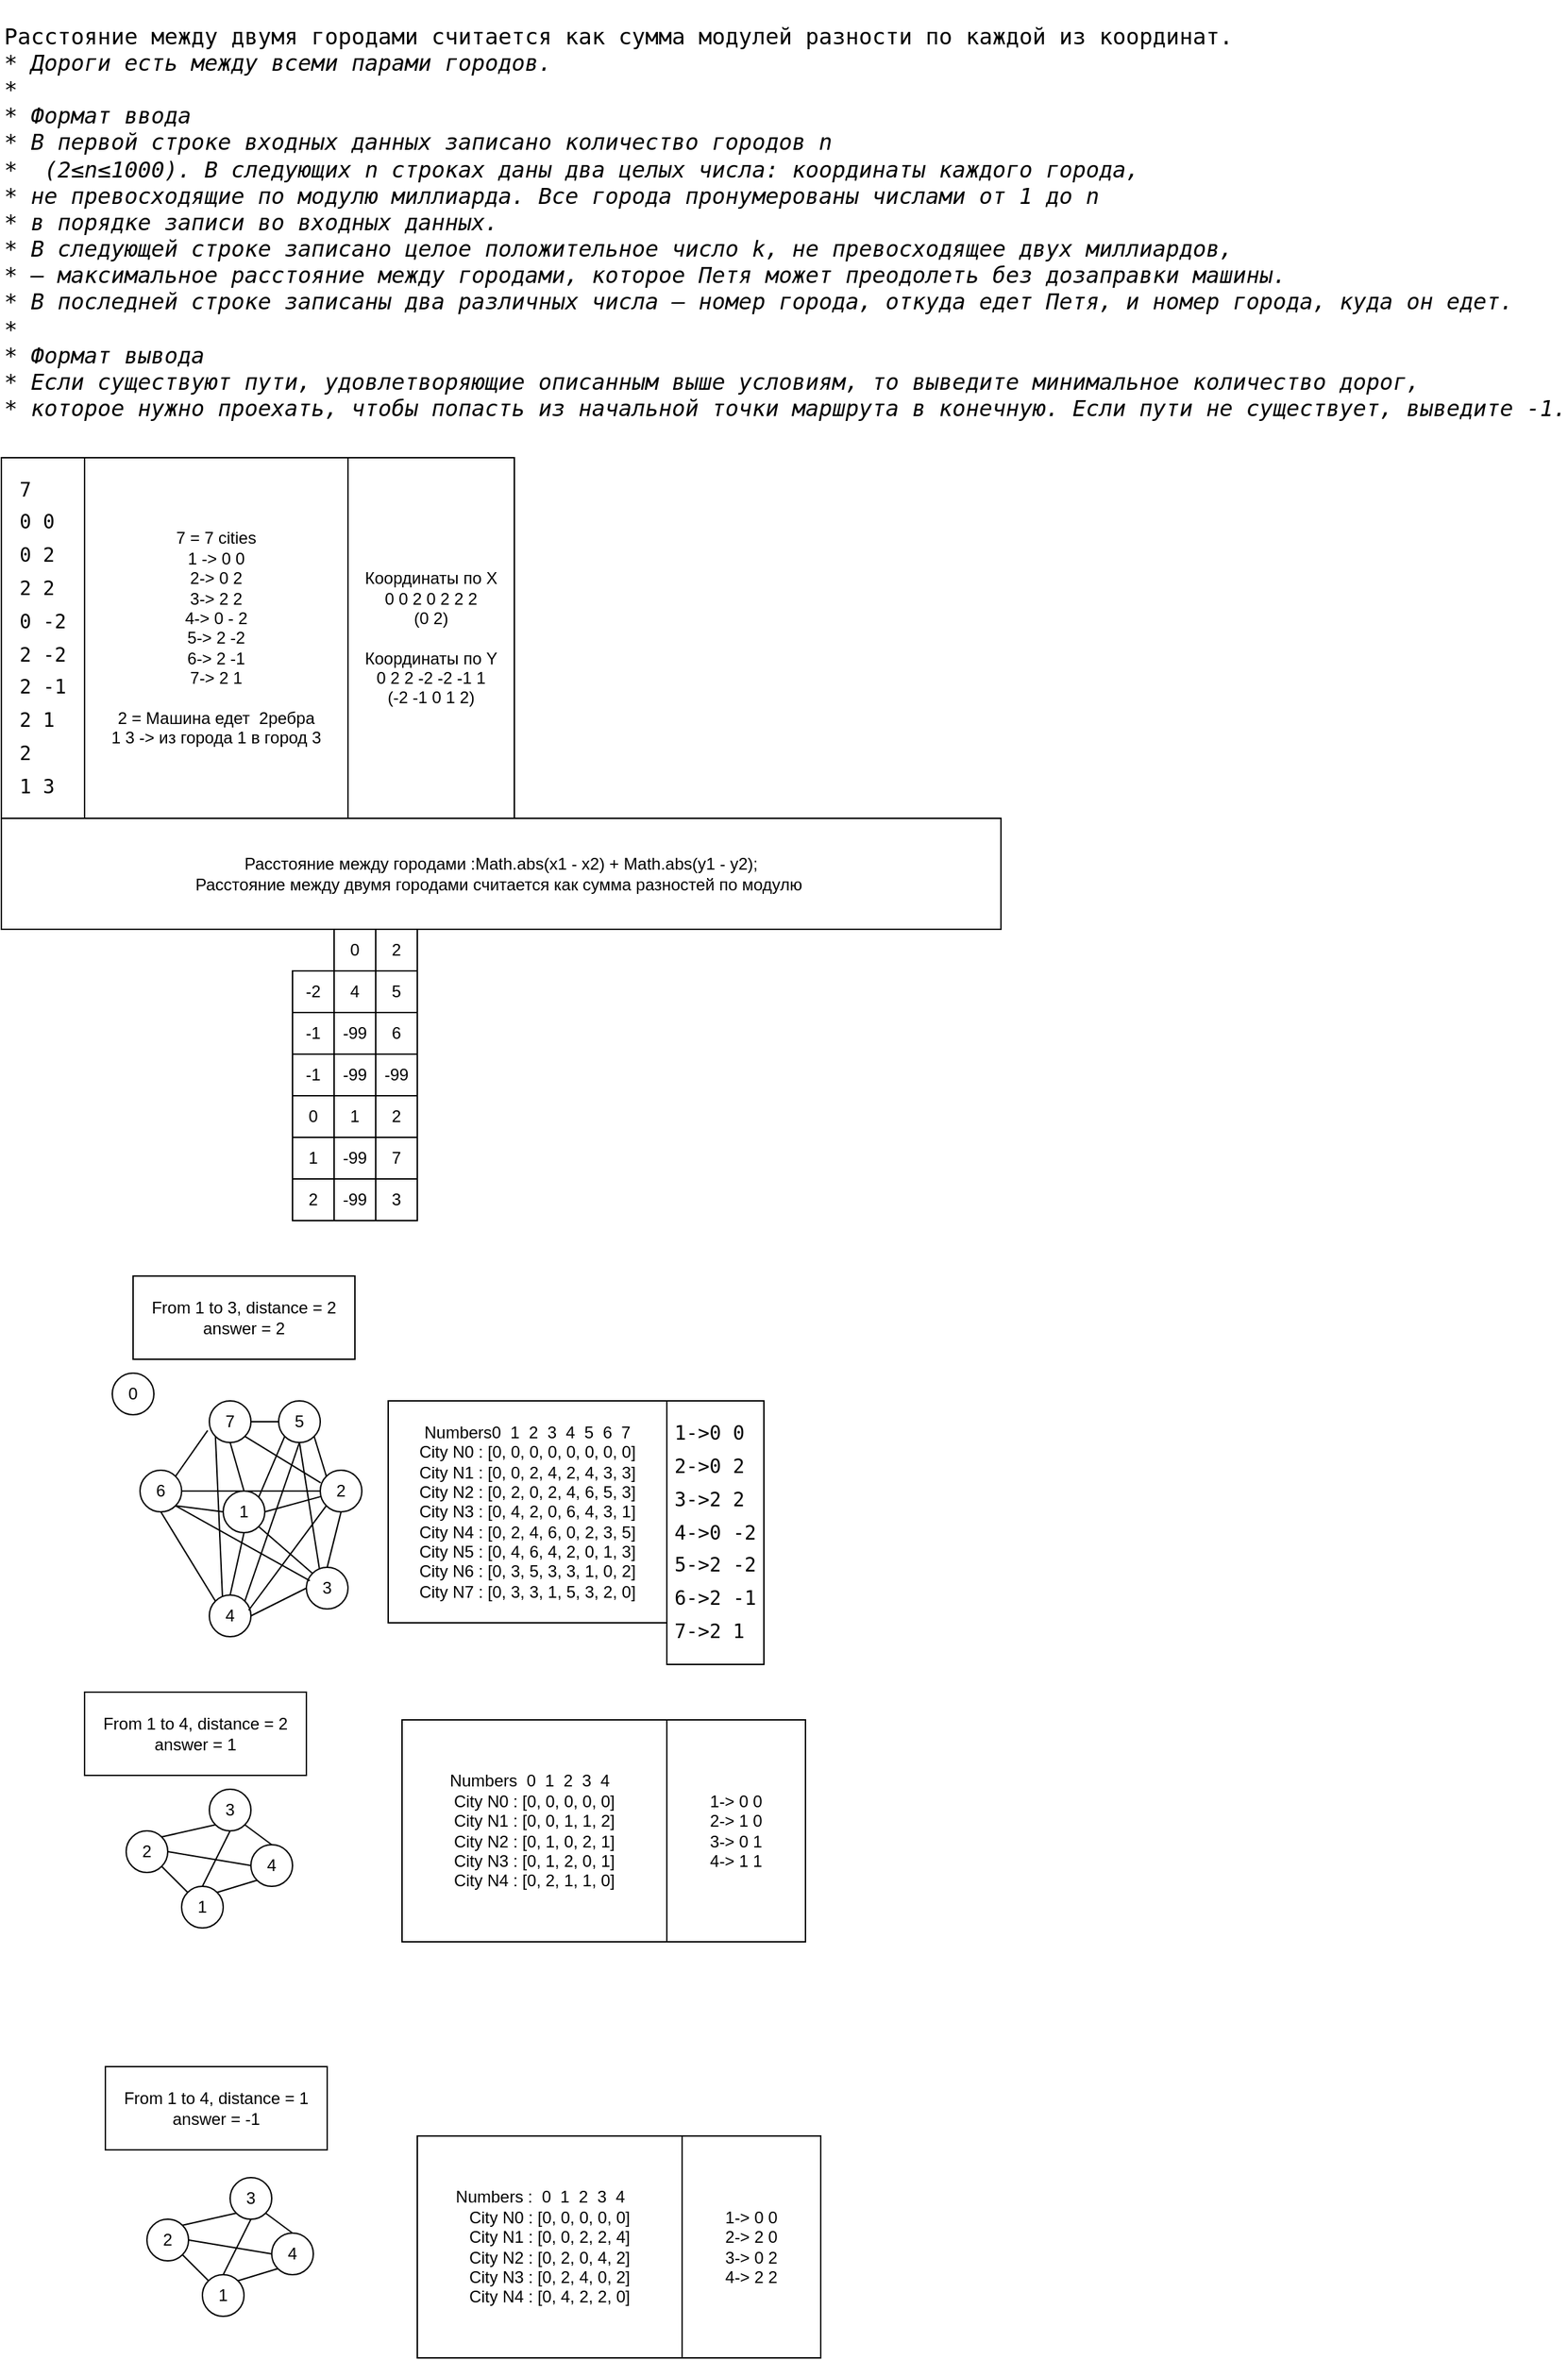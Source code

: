 <mxfile version="23.1.7" type="google">
  <diagram name="Страница — 1" id="0Kd2OWjKOKUlCLltMhp7">
    <mxGraphModel grid="1" page="1" gridSize="10" guides="1" tooltips="1" connect="1" arrows="1" fold="1" pageScale="1" pageWidth="827" pageHeight="1169" math="0" shadow="0">
      <root>
        <mxCell id="0" />
        <mxCell id="1" parent="0" />
        <mxCell id="Xg8EwCqYOZECqKLcWaMW-1" value="&lt;pre style=&quot;margin-top: 4px; margin-bottom: 4px; font-size: 14px; padding: 0px; line-height: 1.7em; overflow-x: auto; max-width: 290px; text-align: left; background-color: rgb(255, 255, 255);&quot;&gt;7&lt;br/&gt;0 0&lt;br/&gt;0 2&lt;br/&gt;2 2&lt;br/&gt;0 -2&lt;br/&gt;2 -2&lt;br/&gt;2 -1&lt;br/&gt;2 1&lt;br/&gt;2&lt;br/&gt;1 3&lt;/pre&gt;" style="rounded=0;whiteSpace=wrap;html=1;" vertex="1" parent="1">
          <mxGeometry x="40" y="70" width="60" height="260" as="geometry" />
        </mxCell>
        <mxCell id="Xg8EwCqYOZECqKLcWaMW-2" value="7 = 7 cities&lt;br&gt;1 -&amp;gt; 0 0&lt;br&gt;2-&amp;gt; 0 2&lt;br&gt;3-&amp;gt; 2 2&lt;br&gt;4-&amp;gt; 0 - 2&lt;br&gt;5-&amp;gt; 2 -2&lt;br&gt;6-&amp;gt; 2 -1&lt;br&gt;7-&amp;gt; 2 1&lt;br&gt;&lt;br&gt;2 = Машина едет&amp;nbsp; 2ребра&lt;br&gt;1 3 -&amp;gt; из города 1 в город 3" style="rounded=0;whiteSpace=wrap;html=1;" vertex="1" parent="1">
          <mxGeometry x="100" y="70" width="190" height="260" as="geometry" />
        </mxCell>
        <mxCell id="Xg8EwCqYOZECqKLcWaMW-3" value="Координаты по Х&lt;br&gt;0 0 2 0 2 2 2&lt;br&gt;(0 2)&lt;br&gt;&lt;br&gt;Координаты по Y&lt;br style=&quot;border-color: var(--border-color);&quot;&gt;0 2 2 -2 -2 -1 1&lt;br&gt;(-2 -1 0 1 2)" style="rounded=0;whiteSpace=wrap;html=1;" vertex="1" parent="1">
          <mxGeometry x="290" y="70" width="120" height="260" as="geometry" />
        </mxCell>
        <mxCell id="Xg8EwCqYOZECqKLcWaMW-5" value="-2" style="whiteSpace=wrap;html=1;aspect=fixed;" vertex="1" parent="1">
          <mxGeometry x="250" y="440" width="30" height="30" as="geometry" />
        </mxCell>
        <mxCell id="Xg8EwCqYOZECqKLcWaMW-6" value="-1" style="whiteSpace=wrap;html=1;aspect=fixed;" vertex="1" parent="1">
          <mxGeometry x="250" y="470" width="30" height="30" as="geometry" />
        </mxCell>
        <mxCell id="Xg8EwCqYOZECqKLcWaMW-7" value="-1" style="whiteSpace=wrap;html=1;aspect=fixed;" vertex="1" parent="1">
          <mxGeometry x="250" y="500" width="30" height="30" as="geometry" />
        </mxCell>
        <mxCell id="Xg8EwCqYOZECqKLcWaMW-8" value="0" style="whiteSpace=wrap;html=1;aspect=fixed;" vertex="1" parent="1">
          <mxGeometry x="250" y="530" width="30" height="30" as="geometry" />
        </mxCell>
        <mxCell id="Xg8EwCqYOZECqKLcWaMW-9" value="1" style="whiteSpace=wrap;html=1;aspect=fixed;" vertex="1" parent="1">
          <mxGeometry x="250" y="560" width="30" height="30" as="geometry" />
        </mxCell>
        <mxCell id="Xg8EwCqYOZECqKLcWaMW-10" value="2" style="whiteSpace=wrap;html=1;aspect=fixed;" vertex="1" parent="1">
          <mxGeometry x="250" y="590" width="30" height="30" as="geometry" />
        </mxCell>
        <mxCell id="Xg8EwCqYOZECqKLcWaMW-11" value="0" style="whiteSpace=wrap;html=1;aspect=fixed;" vertex="1" parent="1">
          <mxGeometry x="280" y="410" width="30" height="30" as="geometry" />
        </mxCell>
        <mxCell id="Xg8EwCqYOZECqKLcWaMW-12" value="2" style="whiteSpace=wrap;html=1;aspect=fixed;" vertex="1" parent="1">
          <mxGeometry x="310" y="410" width="30" height="30" as="geometry" />
        </mxCell>
        <mxCell id="Xg8EwCqYOZECqKLcWaMW-16" value="1" style="whiteSpace=wrap;html=1;aspect=fixed;" vertex="1" parent="1">
          <mxGeometry x="280" y="530" width="30" height="30" as="geometry" />
        </mxCell>
        <mxCell id="Xg8EwCqYOZECqKLcWaMW-17" value="2" style="whiteSpace=wrap;html=1;aspect=fixed;" vertex="1" parent="1">
          <mxGeometry x="310" y="530" width="30" height="30" as="geometry" />
        </mxCell>
        <mxCell id="Xg8EwCqYOZECqKLcWaMW-18" value="3" style="whiteSpace=wrap;html=1;aspect=fixed;" vertex="1" parent="1">
          <mxGeometry x="310" y="590" width="30" height="30" as="geometry" />
        </mxCell>
        <mxCell id="Xg8EwCqYOZECqKLcWaMW-19" value="4" style="whiteSpace=wrap;html=1;aspect=fixed;" vertex="1" parent="1">
          <mxGeometry x="280" y="440" width="30" height="30" as="geometry" />
        </mxCell>
        <mxCell id="Xg8EwCqYOZECqKLcWaMW-20" value="5" style="whiteSpace=wrap;html=1;aspect=fixed;" vertex="1" parent="1">
          <mxGeometry x="310" y="440" width="30" height="30" as="geometry" />
        </mxCell>
        <mxCell id="Xg8EwCqYOZECqKLcWaMW-21" value="6" style="whiteSpace=wrap;html=1;aspect=fixed;" vertex="1" parent="1">
          <mxGeometry x="310" y="470" width="30" height="30" as="geometry" />
        </mxCell>
        <mxCell id="Xg8EwCqYOZECqKLcWaMW-22" value="7" style="whiteSpace=wrap;html=1;aspect=fixed;" vertex="1" parent="1">
          <mxGeometry x="310" y="560" width="30" height="30" as="geometry" />
        </mxCell>
        <mxCell id="Xg8EwCqYOZECqKLcWaMW-25" value="-99" style="whiteSpace=wrap;html=1;aspect=fixed;" vertex="1" parent="1">
          <mxGeometry x="280" y="470" width="30" height="30" as="geometry" />
        </mxCell>
        <mxCell id="Xg8EwCqYOZECqKLcWaMW-26" value="-99" style="whiteSpace=wrap;html=1;aspect=fixed;" vertex="1" parent="1">
          <mxGeometry x="280" y="500" width="30" height="30" as="geometry" />
        </mxCell>
        <mxCell id="Xg8EwCqYOZECqKLcWaMW-27" value="-99" style="whiteSpace=wrap;html=1;aspect=fixed;" vertex="1" parent="1">
          <mxGeometry x="310" y="500" width="30" height="30" as="geometry" />
        </mxCell>
        <mxCell id="Xg8EwCqYOZECqKLcWaMW-28" value="-99" style="whiteSpace=wrap;html=1;aspect=fixed;" vertex="1" parent="1">
          <mxGeometry x="280" y="560" width="30" height="30" as="geometry" />
        </mxCell>
        <mxCell id="Xg8EwCqYOZECqKLcWaMW-29" value="-99" style="whiteSpace=wrap;html=1;aspect=fixed;" vertex="1" parent="1">
          <mxGeometry x="280" y="590" width="30" height="30" as="geometry" />
        </mxCell>
        <mxCell id="1JwUPKaG4YSBeHuStWOh-8" value="Расстояние между городами :Math.abs(x1 - x2) + Math.abs(y1 - y2);&lt;br&gt;Расстояние между двумя городами считается как сумма разностей по модулю&amp;nbsp;" style="rounded=0;whiteSpace=wrap;html=1;" vertex="1" parent="1">
          <mxGeometry x="40" y="330" width="721" height="80" as="geometry" />
        </mxCell>
        <mxCell id="1JwUPKaG4YSBeHuStWOh-9" value="1" style="ellipse;whiteSpace=wrap;html=1;aspect=fixed;" vertex="1" parent="1">
          <mxGeometry x="200" y="815" width="30" height="30" as="geometry" />
        </mxCell>
        <mxCell id="1JwUPKaG4YSBeHuStWOh-10" value="2" style="ellipse;whiteSpace=wrap;html=1;aspect=fixed;" vertex="1" parent="1">
          <mxGeometry x="270" y="800" width="30" height="30" as="geometry" />
        </mxCell>
        <mxCell id="1JwUPKaG4YSBeHuStWOh-11" value="" style="endArrow=none;html=1;rounded=0;exitX=1;exitY=0.5;exitDx=0;exitDy=0;" edge="1" parent="1" source="1JwUPKaG4YSBeHuStWOh-9" target="1JwUPKaG4YSBeHuStWOh-10">
          <mxGeometry width="50" height="50" relative="1" as="geometry">
            <mxPoint x="250" y="920" as="sourcePoint" />
            <mxPoint x="300" y="870" as="targetPoint" />
          </mxGeometry>
        </mxCell>
        <mxCell id="1JwUPKaG4YSBeHuStWOh-12" value="0&lt;br&gt;" style="ellipse;whiteSpace=wrap;html=1;aspect=fixed;" vertex="1" parent="1">
          <mxGeometry x="120" y="730" width="30" height="30" as="geometry" />
        </mxCell>
        <mxCell id="1JwUPKaG4YSBeHuStWOh-13" value="3" style="ellipse;whiteSpace=wrap;html=1;aspect=fixed;" vertex="1" parent="1">
          <mxGeometry x="260" y="870" width="30" height="30" as="geometry" />
        </mxCell>
        <mxCell id="1JwUPKaG4YSBeHuStWOh-15" value="" style="endArrow=none;html=1;rounded=0;exitX=1;exitY=1;exitDx=0;exitDy=0;entryX=0;entryY=0;entryDx=0;entryDy=0;" edge="1" parent="1" source="1JwUPKaG4YSBeHuStWOh-9" target="1JwUPKaG4YSBeHuStWOh-13">
          <mxGeometry width="50" height="50" relative="1" as="geometry">
            <mxPoint x="240" y="845" as="sourcePoint" />
            <mxPoint x="281" y="830" as="targetPoint" />
          </mxGeometry>
        </mxCell>
        <mxCell id="1JwUPKaG4YSBeHuStWOh-17" value="4" style="ellipse;whiteSpace=wrap;html=1;aspect=fixed;" vertex="1" parent="1">
          <mxGeometry x="190" y="890" width="30" height="30" as="geometry" />
        </mxCell>
        <mxCell id="1JwUPKaG4YSBeHuStWOh-18" value="5" style="ellipse;whiteSpace=wrap;html=1;aspect=fixed;" vertex="1" parent="1">
          <mxGeometry x="240" y="750" width="30" height="30" as="geometry" />
        </mxCell>
        <mxCell id="1JwUPKaG4YSBeHuStWOh-19" value="6" style="ellipse;whiteSpace=wrap;html=1;aspect=fixed;" vertex="1" parent="1">
          <mxGeometry x="140" y="800" width="30" height="30" as="geometry" />
        </mxCell>
        <mxCell id="1JwUPKaG4YSBeHuStWOh-20" value="7" style="ellipse;whiteSpace=wrap;html=1;aspect=fixed;" vertex="1" parent="1">
          <mxGeometry x="190" y="750" width="30" height="30" as="geometry" />
        </mxCell>
        <mxCell id="1JwUPKaG4YSBeHuStWOh-21" value="" style="endArrow=none;html=1;rounded=0;exitX=0.5;exitY=1;exitDx=0;exitDy=0;entryX=0.5;entryY=0;entryDx=0;entryDy=0;" edge="1" parent="1" source="1JwUPKaG4YSBeHuStWOh-20" target="1JwUPKaG4YSBeHuStWOh-9">
          <mxGeometry width="50" height="50" relative="1" as="geometry">
            <mxPoint x="240" y="770" as="sourcePoint" />
            <mxPoint x="290" y="720" as="targetPoint" />
          </mxGeometry>
        </mxCell>
        <mxCell id="1JwUPKaG4YSBeHuStWOh-22" value="" style="endArrow=none;html=1;rounded=0;exitX=1;exitY=1;exitDx=0;exitDy=0;entryX=0;entryY=0.5;entryDx=0;entryDy=0;" edge="1" parent="1" source="1JwUPKaG4YSBeHuStWOh-19" target="1JwUPKaG4YSBeHuStWOh-9">
          <mxGeometry width="50" height="50" relative="1" as="geometry">
            <mxPoint x="215" y="790" as="sourcePoint" />
            <mxPoint x="225" y="830" as="targetPoint" />
          </mxGeometry>
        </mxCell>
        <mxCell id="1JwUPKaG4YSBeHuStWOh-23" value="" style="endArrow=none;html=1;rounded=0;exitX=0;exitY=1;exitDx=0;exitDy=0;entryX=1;entryY=0;entryDx=0;entryDy=0;" edge="1" parent="1" source="1JwUPKaG4YSBeHuStWOh-18" target="1JwUPKaG4YSBeHuStWOh-9">
          <mxGeometry width="50" height="50" relative="1" as="geometry">
            <mxPoint x="225" y="800" as="sourcePoint" />
            <mxPoint x="235" y="840" as="targetPoint" />
          </mxGeometry>
        </mxCell>
        <mxCell id="1JwUPKaG4YSBeHuStWOh-24" value="" style="endArrow=none;html=1;rounded=0;exitX=0.5;exitY=1;exitDx=0;exitDy=0;entryX=0.5;entryY=0;entryDx=0;entryDy=0;" edge="1" parent="1" source="1JwUPKaG4YSBeHuStWOh-9" target="1JwUPKaG4YSBeHuStWOh-17">
          <mxGeometry width="50" height="50" relative="1" as="geometry">
            <mxPoint x="235" y="810" as="sourcePoint" />
            <mxPoint x="245" y="850" as="targetPoint" />
          </mxGeometry>
        </mxCell>
        <mxCell id="1JwUPKaG4YSBeHuStWOh-25" value="" style="endArrow=none;html=1;rounded=0;entryX=0.5;entryY=1;entryDx=0;entryDy=0;exitX=0.5;exitY=0;exitDx=0;exitDy=0;" edge="1" parent="1" source="1JwUPKaG4YSBeHuStWOh-13" target="1JwUPKaG4YSBeHuStWOh-10">
          <mxGeometry width="50" height="50" relative="1" as="geometry">
            <mxPoint x="340" y="880" as="sourcePoint" />
            <mxPoint x="390" y="830" as="targetPoint" />
          </mxGeometry>
        </mxCell>
        <mxCell id="1JwUPKaG4YSBeHuStWOh-26" value="" style="endArrow=none;html=1;rounded=0;entryX=1;entryY=1;entryDx=0;entryDy=0;exitX=0;exitY=0;exitDx=0;exitDy=0;" edge="1" parent="1" source="1JwUPKaG4YSBeHuStWOh-10" target="1JwUPKaG4YSBeHuStWOh-18">
          <mxGeometry width="50" height="50" relative="1" as="geometry">
            <mxPoint x="320" y="810" as="sourcePoint" />
            <mxPoint x="370" y="760" as="targetPoint" />
          </mxGeometry>
        </mxCell>
        <mxCell id="1JwUPKaG4YSBeHuStWOh-27" value="" style="endArrow=none;html=1;rounded=0;entryX=0;entryY=0.5;entryDx=0;entryDy=0;exitX=1;exitY=0.5;exitDx=0;exitDy=0;" edge="1" parent="1" source="1JwUPKaG4YSBeHuStWOh-19" target="1JwUPKaG4YSBeHuStWOh-10">
          <mxGeometry width="50" height="50" relative="1" as="geometry">
            <mxPoint x="300" y="870" as="sourcePoint" />
            <mxPoint x="350" y="820" as="targetPoint" />
          </mxGeometry>
        </mxCell>
        <mxCell id="1JwUPKaG4YSBeHuStWOh-28" value="" style="endArrow=none;html=1;rounded=0;entryX=0.01;entryY=0.303;entryDx=0;entryDy=0;exitX=1;exitY=1;exitDx=0;exitDy=0;entryPerimeter=0;" edge="1" parent="1" source="1JwUPKaG4YSBeHuStWOh-20" target="1JwUPKaG4YSBeHuStWOh-10">
          <mxGeometry width="50" height="50" relative="1" as="geometry">
            <mxPoint x="310" y="800" as="sourcePoint" />
            <mxPoint x="360" y="750" as="targetPoint" />
          </mxGeometry>
        </mxCell>
        <mxCell id="1JwUPKaG4YSBeHuStWOh-29" value="" style="endArrow=none;html=1;rounded=0;entryX=0;entryY=0.5;entryDx=0;entryDy=0;exitX=1;exitY=0.5;exitDx=0;exitDy=0;" edge="1" parent="1" source="1JwUPKaG4YSBeHuStWOh-17" target="1JwUPKaG4YSBeHuStWOh-13">
          <mxGeometry width="50" height="50" relative="1" as="geometry">
            <mxPoint x="250" y="990" as="sourcePoint" />
            <mxPoint x="300" y="940" as="targetPoint" />
          </mxGeometry>
        </mxCell>
        <mxCell id="KRmmrRrV53Fl_VYTLTsj-1" value="" style="endArrow=none;html=1;rounded=0;exitX=1;exitY=0;exitDx=0;exitDy=0;entryX=0.5;entryY=1;entryDx=0;entryDy=0;" edge="1" parent="1" source="1JwUPKaG4YSBeHuStWOh-17" target="1JwUPKaG4YSBeHuStWOh-18">
          <mxGeometry width="50" height="50" relative="1" as="geometry">
            <mxPoint x="340" y="850" as="sourcePoint" />
            <mxPoint x="390" y="800" as="targetPoint" />
          </mxGeometry>
        </mxCell>
        <mxCell id="KRmmrRrV53Fl_VYTLTsj-2" value="" style="endArrow=none;html=1;rounded=0;entryX=0.5;entryY=1;entryDx=0;entryDy=0;exitX=0;exitY=0;exitDx=0;exitDy=0;" edge="1" parent="1" source="1JwUPKaG4YSBeHuStWOh-17" target="1JwUPKaG4YSBeHuStWOh-19">
          <mxGeometry width="50" height="50" relative="1" as="geometry">
            <mxPoint x="130" y="930" as="sourcePoint" />
            <mxPoint x="180" y="880" as="targetPoint" />
          </mxGeometry>
        </mxCell>
        <mxCell id="KRmmrRrV53Fl_VYTLTsj-3" value="" style="endArrow=none;html=1;rounded=0;entryX=0;entryY=1;entryDx=0;entryDy=0;exitX=0.315;exitY=0.03;exitDx=0;exitDy=0;exitPerimeter=0;" edge="1" parent="1" source="1JwUPKaG4YSBeHuStWOh-17" target="1JwUPKaG4YSBeHuStWOh-20">
          <mxGeometry width="50" height="50" relative="1" as="geometry">
            <mxPoint x="120" y="930" as="sourcePoint" />
            <mxPoint x="170" y="880" as="targetPoint" />
          </mxGeometry>
        </mxCell>
        <mxCell id="KRmmrRrV53Fl_VYTLTsj-4" value="From 1 to 3, distance = 2&lt;br&gt;answer = 2" style="rounded=0;whiteSpace=wrap;html=1;" vertex="1" parent="1">
          <mxGeometry x="135" y="660" width="160" height="60" as="geometry" />
        </mxCell>
        <mxCell id="KRmmrRrV53Fl_VYTLTsj-5" value="&lt;div&gt;Numbers0&amp;nbsp; 1&amp;nbsp; 2&amp;nbsp; 3&amp;nbsp; 4&amp;nbsp; 5&amp;nbsp; 6&amp;nbsp; 7&lt;/div&gt;&lt;div&gt;City N0 : [0, 0, 0, 0, 0, 0, 0, 0]&lt;/div&gt;&lt;div&gt;City N1 : [0, 0, 2, 4, 2, 4, 3, 3]&lt;/div&gt;&lt;div&gt;City N2 : [0, 2, 0, 2, 4, 6, 5, 3]&lt;/div&gt;&lt;div&gt;City N3 : [0, 4, 2, 0, 6, 4, 3, 1]&lt;/div&gt;&lt;div&gt;City N4 : [0, 2, 4, 6, 0, 2, 3, 5]&lt;/div&gt;&lt;div&gt;City N5 : [0, 4, 6, 4, 2, 0, 1, 3]&lt;/div&gt;&lt;div&gt;City N6 : [0, 3, 5, 3, 3, 1, 0, 2]&lt;/div&gt;&lt;div&gt;City N7 : [0, 3, 3, 1, 5, 3, 2, 0]&lt;/div&gt;" style="rounded=0;whiteSpace=wrap;html=1;" vertex="1" parent="1">
          <mxGeometry x="319" y="750" width="201" height="160" as="geometry" />
        </mxCell>
        <mxCell id="KRmmrRrV53Fl_VYTLTsj-6" value="&lt;div&gt;Numbers&amp;nbsp; 0&amp;nbsp; 1&amp;nbsp; 2&amp;nbsp; 3&amp;nbsp; 4&amp;nbsp;&amp;nbsp;&lt;/div&gt;&lt;div&gt;City N0 : [0, 0, 0, 0, 0]&lt;/div&gt;&lt;div&gt;City N1 : [0, 0, 1, 1, 2]&lt;/div&gt;&lt;div&gt;City N2 : [0, 1, 0, 2, 1]&lt;/div&gt;&lt;div&gt;City N3 : [0, 1, 2, 0, 1]&lt;/div&gt;&lt;div&gt;City N4 : [0, 2, 1, 1, 0]&lt;/div&gt;" style="rounded=0;whiteSpace=wrap;html=1;" vertex="1" parent="1">
          <mxGeometry x="329" y="980" width="191" height="160" as="geometry" />
        </mxCell>
        <mxCell id="KRmmrRrV53Fl_VYTLTsj-7" value="From 1 to 4, distance = 2&lt;br&gt;answer = 1" style="rounded=0;whiteSpace=wrap;html=1;" vertex="1" parent="1">
          <mxGeometry x="100" y="960" width="160" height="60" as="geometry" />
        </mxCell>
        <mxCell id="KRmmrRrV53Fl_VYTLTsj-8" value="&lt;div&gt;Numbers :&amp;nbsp; 0&amp;nbsp; 1&amp;nbsp; 2&amp;nbsp; 3&amp;nbsp; 4&amp;nbsp; &amp;nbsp;&amp;nbsp;&lt;/div&gt;&lt;div&gt;City N0 : [0, 0, 0, 0, 0]&lt;/div&gt;&lt;div&gt;City N1 : [0, 0, 2, 2, 4]&lt;/div&gt;&lt;div&gt;City N2 : [0, 2, 0, 4, 2]&lt;/div&gt;&lt;div&gt;City N3 : [0, 2, 4, 0, 2]&lt;/div&gt;&lt;div&gt;City N4 : [0, 4, 2, 2, 0]&lt;/div&gt;" style="rounded=0;whiteSpace=wrap;html=1;" vertex="1" parent="1">
          <mxGeometry x="340" y="1280" width="191" height="160" as="geometry" />
        </mxCell>
        <mxCell id="KRmmrRrV53Fl_VYTLTsj-9" value="From 1 to 4, distance = 1&lt;br&gt;answer = -1" style="rounded=0;whiteSpace=wrap;html=1;" vertex="1" parent="1">
          <mxGeometry x="115" y="1230" width="160" height="60" as="geometry" />
        </mxCell>
        <mxCell id="KRmmrRrV53Fl_VYTLTsj-11" value="1" style="ellipse;whiteSpace=wrap;html=1;aspect=fixed;" vertex="1" parent="1">
          <mxGeometry x="170" y="1100" width="30" height="30" as="geometry" />
        </mxCell>
        <mxCell id="KRmmrRrV53Fl_VYTLTsj-12" value="4" style="ellipse;whiteSpace=wrap;html=1;aspect=fixed;" vertex="1" parent="1">
          <mxGeometry x="220" y="1070" width="30" height="30" as="geometry" />
        </mxCell>
        <mxCell id="KRmmrRrV53Fl_VYTLTsj-13" value="" style="endArrow=none;html=1;rounded=0;entryX=0;entryY=1;entryDx=0;entryDy=0;exitX=1;exitY=0;exitDx=0;exitDy=0;" edge="1" parent="1" source="KRmmrRrV53Fl_VYTLTsj-11" target="KRmmrRrV53Fl_VYTLTsj-12">
          <mxGeometry width="50" height="50" relative="1" as="geometry">
            <mxPoint x="150" y="1100" as="sourcePoint" />
            <mxPoint x="200" y="1050" as="targetPoint" />
          </mxGeometry>
        </mxCell>
        <mxCell id="KRmmrRrV53Fl_VYTLTsj-14" value="2" style="ellipse;whiteSpace=wrap;html=1;aspect=fixed;" vertex="1" parent="1">
          <mxGeometry x="130" y="1060" width="30" height="30" as="geometry" />
        </mxCell>
        <mxCell id="KRmmrRrV53Fl_VYTLTsj-15" value="3" style="ellipse;whiteSpace=wrap;html=1;aspect=fixed;" vertex="1" parent="1">
          <mxGeometry x="190" y="1030" width="30" height="30" as="geometry" />
        </mxCell>
        <mxCell id="KRmmrRrV53Fl_VYTLTsj-16" value="" style="endArrow=none;html=1;rounded=0;entryX=0;entryY=1;entryDx=0;entryDy=0;exitX=1;exitY=0;exitDx=0;exitDy=0;" edge="1" parent="1" source="KRmmrRrV53Fl_VYTLTsj-14" target="KRmmrRrV53Fl_VYTLTsj-15">
          <mxGeometry width="50" height="50" relative="1" as="geometry">
            <mxPoint x="120" y="1130" as="sourcePoint" />
            <mxPoint x="170" y="1080" as="targetPoint" />
          </mxGeometry>
        </mxCell>
        <mxCell id="k-s2Nxh4-u5XfRPvkI3Q-1" value="" style="endArrow=none;html=1;rounded=0;entryX=0;entryY=1;entryDx=0;entryDy=0;exitX=0.945;exitY=0.367;exitDx=0;exitDy=0;exitPerimeter=0;" edge="1" parent="1" source="1JwUPKaG4YSBeHuStWOh-17" target="1JwUPKaG4YSBeHuStWOh-10">
          <mxGeometry width="50" height="50" relative="1" as="geometry">
            <mxPoint x="90" y="900" as="sourcePoint" />
            <mxPoint x="140" y="850" as="targetPoint" />
          </mxGeometry>
        </mxCell>
        <mxCell id="k-s2Nxh4-u5XfRPvkI3Q-2" value="" style="endArrow=none;html=1;rounded=0;entryX=0.5;entryY=1;entryDx=0;entryDy=0;exitX=0.316;exitY=0.053;exitDx=0;exitDy=0;exitPerimeter=0;" edge="1" parent="1" source="1JwUPKaG4YSBeHuStWOh-13" target="1JwUPKaG4YSBeHuStWOh-18">
          <mxGeometry width="50" height="50" relative="1" as="geometry">
            <mxPoint x="70" y="880" as="sourcePoint" />
            <mxPoint x="120" y="830" as="targetPoint" />
          </mxGeometry>
        </mxCell>
        <mxCell id="k-s2Nxh4-u5XfRPvkI3Q-3" value="" style="endArrow=none;html=1;rounded=0;entryX=1;entryY=1;entryDx=0;entryDy=0;exitX=0.083;exitY=0.322;exitDx=0;exitDy=0;exitPerimeter=0;" edge="1" parent="1" source="1JwUPKaG4YSBeHuStWOh-13" target="1JwUPKaG4YSBeHuStWOh-19">
          <mxGeometry width="50" height="50" relative="1" as="geometry">
            <mxPoint x="60" y="900" as="sourcePoint" />
            <mxPoint x="110" y="850" as="targetPoint" />
          </mxGeometry>
        </mxCell>
        <mxCell id="k-s2Nxh4-u5XfRPvkI3Q-4" value="" style="endArrow=none;html=1;rounded=0;entryX=0;entryY=0.5;entryDx=0;entryDy=0;exitX=1;exitY=0.5;exitDx=0;exitDy=0;" edge="1" parent="1" source="1JwUPKaG4YSBeHuStWOh-20" target="1JwUPKaG4YSBeHuStWOh-18">
          <mxGeometry width="50" height="50" relative="1" as="geometry">
            <mxPoint x="120" y="820" as="sourcePoint" />
            <mxPoint x="170" y="770" as="targetPoint" />
          </mxGeometry>
        </mxCell>
        <mxCell id="k-s2Nxh4-u5XfRPvkI3Q-6" value="" style="endArrow=none;html=1;rounded=0;entryX=-0.04;entryY=0.71;entryDx=0;entryDy=0;entryPerimeter=0;exitX=1;exitY=0;exitDx=0;exitDy=0;" edge="1" parent="1" source="1JwUPKaG4YSBeHuStWOh-19" target="1JwUPKaG4YSBeHuStWOh-20">
          <mxGeometry width="50" height="50" relative="1" as="geometry">
            <mxPoint x="100" y="830" as="sourcePoint" />
            <mxPoint x="150" y="780" as="targetPoint" />
          </mxGeometry>
        </mxCell>
        <mxCell id="k-s2Nxh4-u5XfRPvkI3Q-7" value="&lt;br&gt;&lt;pre style=&quot;margin: 4px 0px; font-size: 14px; padding: 0px; font-weight: 400; line-height: 1.7em; overflow-x: auto; max-width: 290px; color: rgb(0, 0, 0); font-style: normal; font-variant-ligatures: normal; font-variant-caps: normal; letter-spacing: normal; orphans: 2; text-align: left; text-indent: 0px; text-transform: none; widows: 2; word-spacing: 0px; -webkit-text-stroke-width: 0px; background-color: rgb(255, 255, 255); text-decoration-thickness: initial; text-decoration-style: initial; text-decoration-color: initial;&quot;&gt;1-&amp;gt;0 0&lt;br&gt;2-&amp;gt;0 2&lt;br&gt;3-&amp;gt;2 2&lt;br&gt;4-&amp;gt;0 -2&lt;br&gt;5-&amp;gt;2 -2&lt;br&gt;6-&amp;gt;2 -1&lt;br&gt;7-&amp;gt;2 1&lt;/pre&gt;&lt;br&gt;" style="rounded=0;whiteSpace=wrap;html=1;" vertex="1" parent="1">
          <mxGeometry x="520" y="750" width="70" height="190" as="geometry" />
        </mxCell>
        <mxCell id="k-s2Nxh4-u5XfRPvkI3Q-8" value="" style="endArrow=none;html=1;rounded=0;exitX=0.5;exitY=0;exitDx=0;exitDy=0;entryX=0.5;entryY=1;entryDx=0;entryDy=0;" edge="1" parent="1" source="KRmmrRrV53Fl_VYTLTsj-11" target="KRmmrRrV53Fl_VYTLTsj-15">
          <mxGeometry width="50" height="50" relative="1" as="geometry">
            <mxPoint x="260" y="990" as="sourcePoint" />
            <mxPoint x="310" y="940" as="targetPoint" />
          </mxGeometry>
        </mxCell>
        <mxCell id="k-s2Nxh4-u5XfRPvkI3Q-9" value="" style="endArrow=none;html=1;rounded=0;exitX=0;exitY=0;exitDx=0;exitDy=0;entryX=1;entryY=1;entryDx=0;entryDy=0;" edge="1" parent="1" source="KRmmrRrV53Fl_VYTLTsj-11" target="KRmmrRrV53Fl_VYTLTsj-14">
          <mxGeometry width="50" height="50" relative="1" as="geometry">
            <mxPoint x="60" y="1120" as="sourcePoint" />
            <mxPoint x="110" y="1070" as="targetPoint" />
          </mxGeometry>
        </mxCell>
        <mxCell id="k-s2Nxh4-u5XfRPvkI3Q-10" value="" style="endArrow=none;html=1;rounded=0;entryX=0;entryY=0.5;entryDx=0;entryDy=0;exitX=1;exitY=0.5;exitDx=0;exitDy=0;" edge="1" parent="1" source="KRmmrRrV53Fl_VYTLTsj-14" target="KRmmrRrV53Fl_VYTLTsj-12">
          <mxGeometry width="50" height="50" relative="1" as="geometry">
            <mxPoint x="60" y="1090" as="sourcePoint" />
            <mxPoint x="110" y="1040" as="targetPoint" />
          </mxGeometry>
        </mxCell>
        <mxCell id="k-s2Nxh4-u5XfRPvkI3Q-11" value="" style="endArrow=none;html=1;rounded=0;entryX=1;entryY=1;entryDx=0;entryDy=0;exitX=0.5;exitY=0;exitDx=0;exitDy=0;" edge="1" parent="1" source="KRmmrRrV53Fl_VYTLTsj-12" target="KRmmrRrV53Fl_VYTLTsj-15">
          <mxGeometry width="50" height="50" relative="1" as="geometry">
            <mxPoint x="60" y="1090" as="sourcePoint" />
            <mxPoint x="110" y="1040" as="targetPoint" />
          </mxGeometry>
        </mxCell>
        <mxCell id="maM7APPcUUXhtcFjU9SR-1" value="&lt;pre style=&quot;font-family: &amp;quot;JetBrains Mono&amp;quot;, monospace; font-size: 12pt;&quot;&gt;Расстояние между двумя городами считается как сумма модулей разности по каждой из координат.&lt;br&gt;&lt;span style=&quot;font-style: italic;&quot;&gt;* Дороги есть между всеми парами городов.&lt;br&gt;&lt;/span&gt;&lt;span style=&quot;font-style: italic;&quot;&gt;*&lt;br&gt;&lt;/span&gt;&lt;span style=&quot;font-style: italic;&quot;&gt;* Формат ввода&lt;br&gt;&lt;/span&gt;&lt;span style=&quot;font-style: italic;&quot;&gt;* В первой строке входных данных записано количество городов n&lt;br&gt;&lt;/span&gt;&lt;span style=&quot;font-style: italic;&quot;&gt;*  (2≤n≤1000). В следующих n строках даны два целых числа: координаты каждого города,&lt;br&gt;&lt;/span&gt;&lt;span style=&quot;font-style: italic;&quot;&gt;* не превосходящие по модулю миллиарда. Все города пронумерованы числами от 1 до n&lt;br&gt;&lt;/span&gt;&lt;span style=&quot;font-style: italic;&quot;&gt;* в порядке записи во входных данных.&lt;br&gt;&lt;/span&gt;&lt;span style=&quot;font-style: italic;&quot;&gt;* В следующей строке записано целое положительное число k, не превосходящее двух миллиардов,&lt;br&gt;&lt;/span&gt;&lt;span style=&quot;font-style: italic;&quot;&gt;* — максимальное расстояние между городами, которое Петя может преодолеть без дозаправки машины.&lt;br&gt;&lt;/span&gt;&lt;span style=&quot;font-style: italic;&quot;&gt;* В последней строке записаны два различных числа — номер города, откуда едет Петя, и номер города, куда он едет.&lt;br&gt;&lt;/span&gt;&lt;span style=&quot;font-style: italic;&quot;&gt;*&lt;br&gt;&lt;/span&gt;&lt;span style=&quot;font-style: italic;&quot;&gt;* Формат вывода&lt;br&gt;&lt;/span&gt;&lt;span style=&quot;font-style: italic;&quot;&gt;* Если существуют пути, удовлетворяющие описанным выше условиям, то выведите минимальное количество дорог,&lt;br&gt;&lt;/span&gt;&lt;span style=&quot;font-style: italic;&quot;&gt;* которое нужно проехать, чтобы попасть из начальной точки маршрута в конечную. Если пути не существует, выведите -1.&lt;/span&gt;&lt;/pre&gt;" style="text;html=1;align=left;verticalAlign=middle;whiteSpace=wrap;rounded=0;fontColor=default;labelBackgroundColor=default;" vertex="1" parent="1">
          <mxGeometry x="40" y="-260" width="1050" height="320" as="geometry" />
        </mxCell>
        <mxCell id="uJQWbv8vNC921jfaNLAP-1" value="1" style="ellipse;whiteSpace=wrap;html=1;aspect=fixed;" vertex="1" parent="1">
          <mxGeometry x="185" y="1380" width="30" height="30" as="geometry" />
        </mxCell>
        <mxCell id="uJQWbv8vNC921jfaNLAP-2" value="4" style="ellipse;whiteSpace=wrap;html=1;aspect=fixed;" vertex="1" parent="1">
          <mxGeometry x="235" y="1350" width="30" height="30" as="geometry" />
        </mxCell>
        <mxCell id="uJQWbv8vNC921jfaNLAP-3" value="" style="endArrow=none;html=1;rounded=0;entryX=0;entryY=1;entryDx=0;entryDy=0;exitX=1;exitY=0;exitDx=0;exitDy=0;" edge="1" parent="1" source="uJQWbv8vNC921jfaNLAP-1" target="uJQWbv8vNC921jfaNLAP-2">
          <mxGeometry width="50" height="50" relative="1" as="geometry">
            <mxPoint x="165" y="1380" as="sourcePoint" />
            <mxPoint x="215" y="1330" as="targetPoint" />
          </mxGeometry>
        </mxCell>
        <mxCell id="uJQWbv8vNC921jfaNLAP-4" value="2" style="ellipse;whiteSpace=wrap;html=1;aspect=fixed;" vertex="1" parent="1">
          <mxGeometry x="145" y="1340" width="30" height="30" as="geometry" />
        </mxCell>
        <mxCell id="uJQWbv8vNC921jfaNLAP-5" value="3" style="ellipse;whiteSpace=wrap;html=1;aspect=fixed;" vertex="1" parent="1">
          <mxGeometry x="205" y="1310" width="30" height="30" as="geometry" />
        </mxCell>
        <mxCell id="uJQWbv8vNC921jfaNLAP-6" value="" style="endArrow=none;html=1;rounded=0;entryX=0;entryY=1;entryDx=0;entryDy=0;exitX=1;exitY=0;exitDx=0;exitDy=0;" edge="1" parent="1" source="uJQWbv8vNC921jfaNLAP-4" target="uJQWbv8vNC921jfaNLAP-5">
          <mxGeometry width="50" height="50" relative="1" as="geometry">
            <mxPoint x="135" y="1410" as="sourcePoint" />
            <mxPoint x="185" y="1360" as="targetPoint" />
          </mxGeometry>
        </mxCell>
        <mxCell id="uJQWbv8vNC921jfaNLAP-7" value="" style="endArrow=none;html=1;rounded=0;exitX=0.5;exitY=0;exitDx=0;exitDy=0;entryX=0.5;entryY=1;entryDx=0;entryDy=0;" edge="1" parent="1" source="uJQWbv8vNC921jfaNLAP-1" target="uJQWbv8vNC921jfaNLAP-5">
          <mxGeometry width="50" height="50" relative="1" as="geometry">
            <mxPoint x="275" y="1270" as="sourcePoint" />
            <mxPoint x="325" y="1220" as="targetPoint" />
          </mxGeometry>
        </mxCell>
        <mxCell id="uJQWbv8vNC921jfaNLAP-8" value="" style="endArrow=none;html=1;rounded=0;exitX=0;exitY=0;exitDx=0;exitDy=0;entryX=1;entryY=1;entryDx=0;entryDy=0;" edge="1" parent="1" source="uJQWbv8vNC921jfaNLAP-1" target="uJQWbv8vNC921jfaNLAP-4">
          <mxGeometry width="50" height="50" relative="1" as="geometry">
            <mxPoint x="75" y="1400" as="sourcePoint" />
            <mxPoint x="125" y="1350" as="targetPoint" />
          </mxGeometry>
        </mxCell>
        <mxCell id="uJQWbv8vNC921jfaNLAP-9" value="" style="endArrow=none;html=1;rounded=0;entryX=0;entryY=0.5;entryDx=0;entryDy=0;exitX=1;exitY=0.5;exitDx=0;exitDy=0;" edge="1" parent="1" source="uJQWbv8vNC921jfaNLAP-4" target="uJQWbv8vNC921jfaNLAP-2">
          <mxGeometry width="50" height="50" relative="1" as="geometry">
            <mxPoint x="75" y="1370" as="sourcePoint" />
            <mxPoint x="125" y="1320" as="targetPoint" />
          </mxGeometry>
        </mxCell>
        <mxCell id="uJQWbv8vNC921jfaNLAP-10" value="" style="endArrow=none;html=1;rounded=0;entryX=1;entryY=1;entryDx=0;entryDy=0;exitX=0.5;exitY=0;exitDx=0;exitDy=0;" edge="1" parent="1" source="uJQWbv8vNC921jfaNLAP-2" target="uJQWbv8vNC921jfaNLAP-5">
          <mxGeometry width="50" height="50" relative="1" as="geometry">
            <mxPoint x="75" y="1370" as="sourcePoint" />
            <mxPoint x="125" y="1320" as="targetPoint" />
          </mxGeometry>
        </mxCell>
        <mxCell id="uJQWbv8vNC921jfaNLAP-11" value="1-&amp;gt; 0 0&lt;br&gt;2-&amp;gt; 1 0&lt;br&gt;3-&amp;gt; 0 1&lt;br&gt;4-&amp;gt; 1 1" style="rounded=0;whiteSpace=wrap;html=1;" vertex="1" parent="1">
          <mxGeometry x="520" y="980" width="100" height="160" as="geometry" />
        </mxCell>
        <mxCell id="uJQWbv8vNC921jfaNLAP-12" value="1-&amp;gt; 0 0&lt;br&gt;2-&amp;gt; 2 0&lt;br&gt;3-&amp;gt; 0 2&lt;br&gt;4-&amp;gt; 2 2" style="rounded=0;whiteSpace=wrap;html=1;" vertex="1" parent="1">
          <mxGeometry x="531" y="1280" width="100" height="160" as="geometry" />
        </mxCell>
      </root>
    </mxGraphModel>
  </diagram>
</mxfile>

